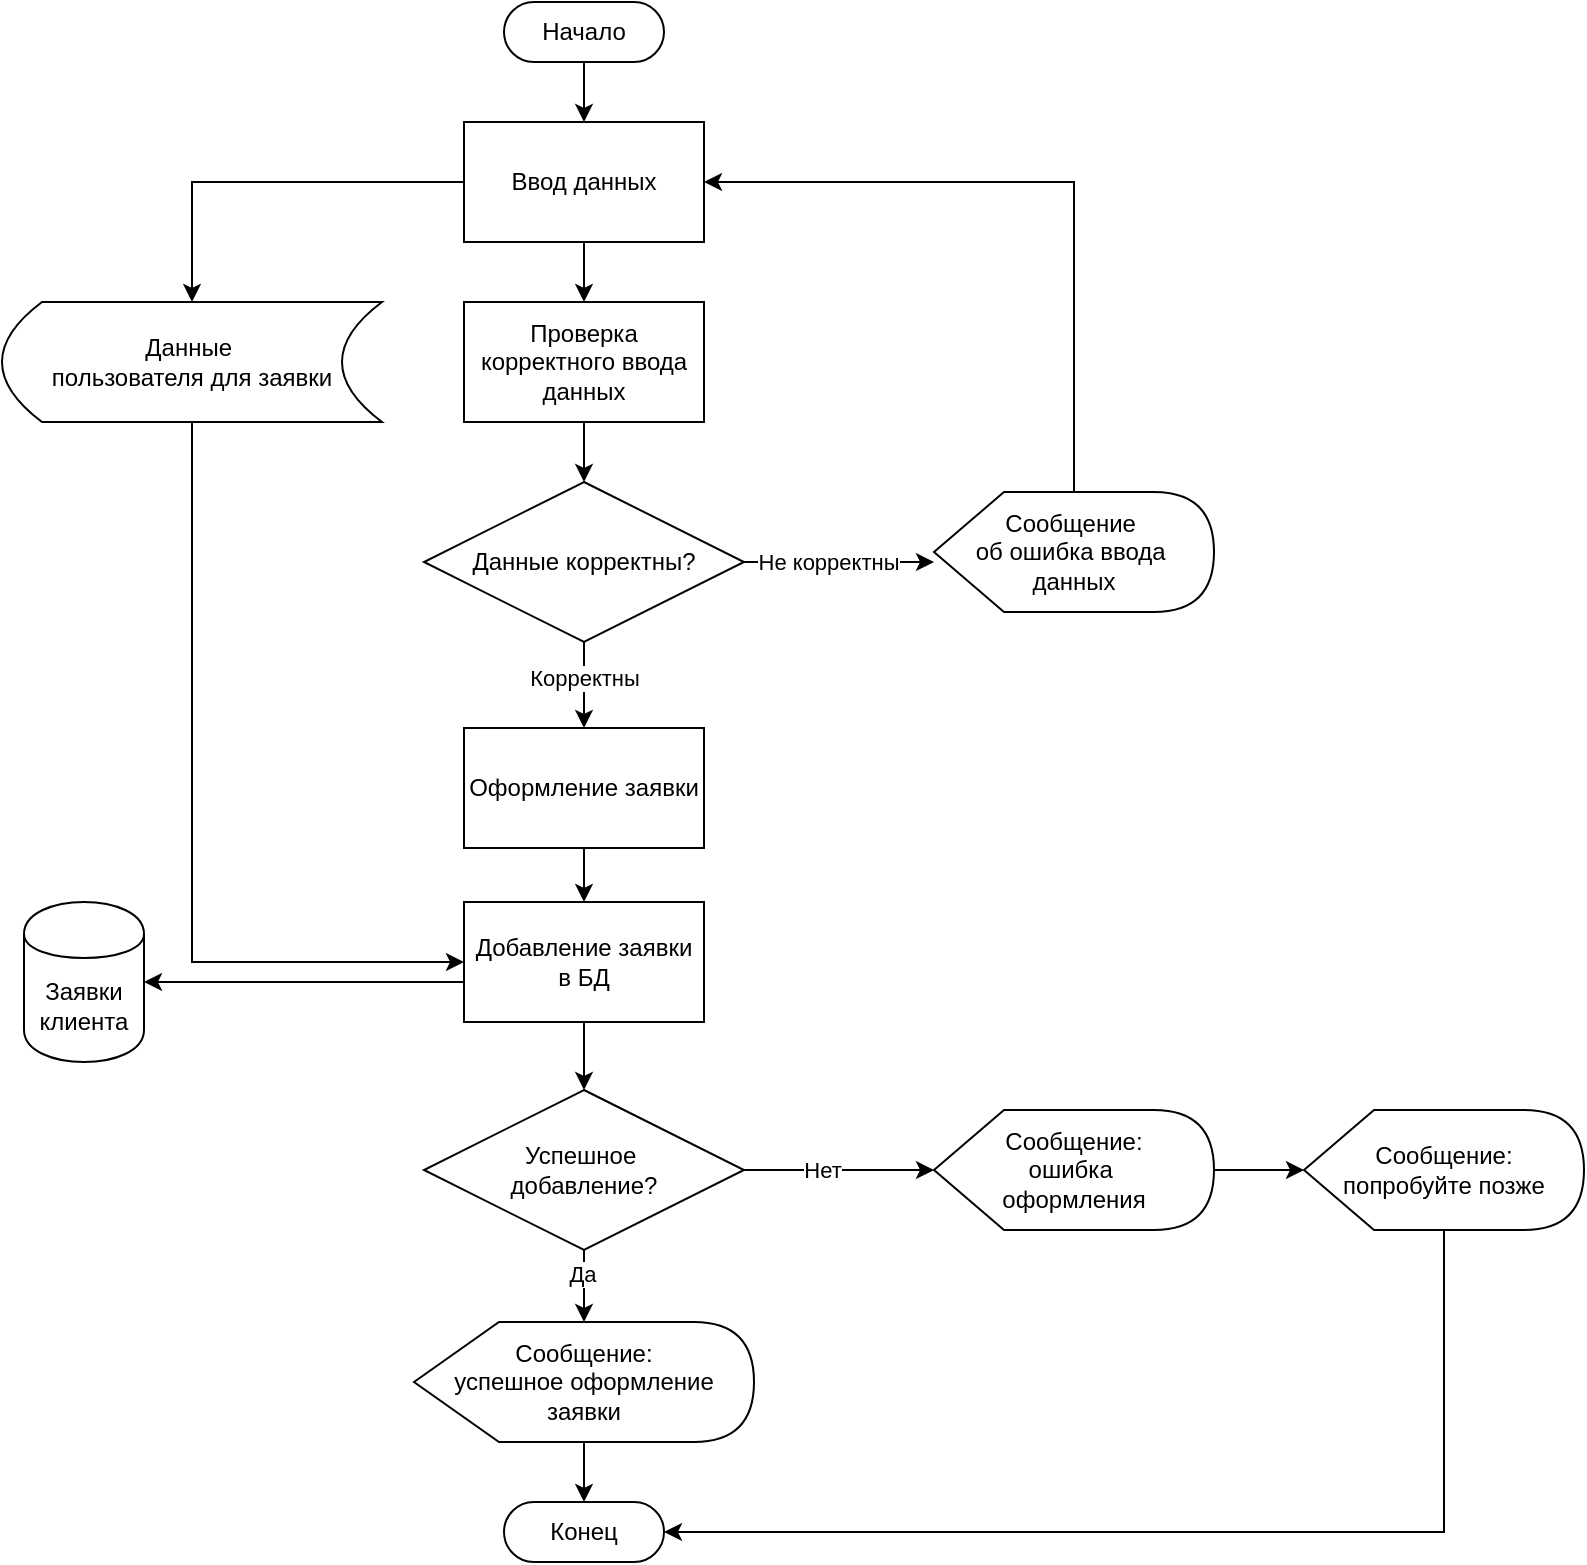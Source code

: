 <mxfile version="24.8.2">
  <diagram name="Страница — 1" id="sft6tpo7OoXAAiwgexQT">
    <mxGraphModel dx="1674" dy="774" grid="1" gridSize="10" guides="1" tooltips="1" connect="1" arrows="1" fold="1" page="1" pageScale="1" pageWidth="827" pageHeight="1169" math="0" shadow="0">
      <root>
        <mxCell id="0" />
        <mxCell id="1" parent="0" />
        <mxCell id="tlXy4rJ4yV1AO4izB7kP-3" style="edgeStyle=orthogonalEdgeStyle;rounded=0;orthogonalLoop=1;jettySize=auto;html=1;" edge="1" parent="1" source="tlXy4rJ4yV1AO4izB7kP-1" target="tlXy4rJ4yV1AO4izB7kP-2">
          <mxGeometry relative="1" as="geometry" />
        </mxCell>
        <mxCell id="tlXy4rJ4yV1AO4izB7kP-1" value="Начало" style="html=1;dashed=0;whiteSpace=wrap;shape=mxgraph.dfd.start" vertex="1" parent="1">
          <mxGeometry x="360" y="50" width="80" height="30" as="geometry" />
        </mxCell>
        <mxCell id="tlXy4rJ4yV1AO4izB7kP-17" style="edgeStyle=orthogonalEdgeStyle;rounded=0;orthogonalLoop=1;jettySize=auto;html=1;" edge="1" parent="1" source="tlXy4rJ4yV1AO4izB7kP-2" target="tlXy4rJ4yV1AO4izB7kP-6">
          <mxGeometry relative="1" as="geometry">
            <mxPoint x="400.0" y="200" as="targetPoint" />
          </mxGeometry>
        </mxCell>
        <mxCell id="tlXy4rJ4yV1AO4izB7kP-124" style="edgeStyle=orthogonalEdgeStyle;rounded=0;orthogonalLoop=1;jettySize=auto;html=1;" edge="1" parent="1" source="tlXy4rJ4yV1AO4izB7kP-2" target="tlXy4rJ4yV1AO4izB7kP-35">
          <mxGeometry relative="1" as="geometry" />
        </mxCell>
        <mxCell id="tlXy4rJ4yV1AO4izB7kP-2" value="&lt;div&gt;Ввод данных&lt;/div&gt;" style="rounded=0;whiteSpace=wrap;html=1;" vertex="1" parent="1">
          <mxGeometry x="340" y="110" width="120" height="60" as="geometry" />
        </mxCell>
        <mxCell id="tlXy4rJ4yV1AO4izB7kP-8" style="edgeStyle=orthogonalEdgeStyle;rounded=0;orthogonalLoop=1;jettySize=auto;html=1;" edge="1" parent="1" source="tlXy4rJ4yV1AO4izB7kP-6">
          <mxGeometry relative="1" as="geometry">
            <mxPoint x="400" y="290" as="targetPoint" />
          </mxGeometry>
        </mxCell>
        <mxCell id="tlXy4rJ4yV1AO4izB7kP-6" value="Проверка корректного ввода данных" style="rounded=0;whiteSpace=wrap;html=1;" vertex="1" parent="1">
          <mxGeometry x="340" y="200" width="120" height="60" as="geometry" />
        </mxCell>
        <mxCell id="tlXy4rJ4yV1AO4izB7kP-10" style="edgeStyle=orthogonalEdgeStyle;rounded=0;orthogonalLoop=1;jettySize=auto;html=1;" edge="1" parent="1" source="tlXy4rJ4yV1AO4izB7kP-9" target="tlXy4rJ4yV1AO4izB7kP-11">
          <mxGeometry relative="1" as="geometry">
            <mxPoint x="580" y="280" as="targetPoint" />
            <Array as="points">
              <mxPoint x="580" y="330" />
            </Array>
          </mxGeometry>
        </mxCell>
        <mxCell id="tlXy4rJ4yV1AO4izB7kP-14" value="Не корректны" style="edgeLabel;html=1;align=center;verticalAlign=middle;resizable=0;points=[];" vertex="1" connectable="0" parent="tlXy4rJ4yV1AO4izB7kP-10">
          <mxGeometry x="-0.316" relative="1" as="geometry">
            <mxPoint x="9" as="offset" />
          </mxGeometry>
        </mxCell>
        <mxCell id="tlXy4rJ4yV1AO4izB7kP-13" style="edgeStyle=orthogonalEdgeStyle;rounded=0;orthogonalLoop=1;jettySize=auto;html=1;" edge="1" parent="1" source="tlXy4rJ4yV1AO4izB7kP-9" target="tlXy4rJ4yV1AO4izB7kP-37">
          <mxGeometry relative="1" as="geometry">
            <mxPoint x="399.75" y="610" as="targetPoint" />
            <mxPoint x="399.75" y="580" as="sourcePoint" />
          </mxGeometry>
        </mxCell>
        <mxCell id="tlXy4rJ4yV1AO4izB7kP-15" value="Корректны" style="edgeLabel;html=1;align=center;verticalAlign=middle;resizable=0;points=[];" vertex="1" connectable="0" parent="tlXy4rJ4yV1AO4izB7kP-13">
          <mxGeometry x="-0.155" relative="1" as="geometry">
            <mxPoint as="offset" />
          </mxGeometry>
        </mxCell>
        <mxCell id="tlXy4rJ4yV1AO4izB7kP-9" value="Данные корректны?" style="rhombus;whiteSpace=wrap;html=1;" vertex="1" parent="1">
          <mxGeometry x="320" y="290" width="160" height="80" as="geometry" />
        </mxCell>
        <mxCell id="tlXy4rJ4yV1AO4izB7kP-32" style="edgeStyle=orthogonalEdgeStyle;rounded=0;orthogonalLoop=1;jettySize=auto;html=1;entryX=1;entryY=0.5;entryDx=0;entryDy=0;" edge="1" parent="1" source="tlXy4rJ4yV1AO4izB7kP-11" target="tlXy4rJ4yV1AO4izB7kP-2">
          <mxGeometry relative="1" as="geometry">
            <Array as="points">
              <mxPoint x="645" y="140" />
            </Array>
          </mxGeometry>
        </mxCell>
        <mxCell id="tlXy4rJ4yV1AO4izB7kP-11" value="&lt;div&gt;Сообщение&amp;nbsp;&lt;/div&gt;&lt;div&gt;об ошибка ввода&amp;nbsp;&lt;/div&gt;&lt;div&gt;данных&lt;/div&gt;" style="shape=display;whiteSpace=wrap;html=1;" vertex="1" parent="1">
          <mxGeometry x="575" y="295" width="140" height="60" as="geometry" />
        </mxCell>
        <mxCell id="tlXy4rJ4yV1AO4izB7kP-129" style="edgeStyle=orthogonalEdgeStyle;rounded=0;orthogonalLoop=1;jettySize=auto;html=1;" edge="1" parent="1" source="tlXy4rJ4yV1AO4izB7kP-35" target="tlXy4rJ4yV1AO4izB7kP-126">
          <mxGeometry relative="1" as="geometry">
            <Array as="points">
              <mxPoint x="204" y="530" />
            </Array>
          </mxGeometry>
        </mxCell>
        <mxCell id="tlXy4rJ4yV1AO4izB7kP-35" value="&lt;div&gt;Данные&amp;nbsp;&lt;/div&gt;&lt;div&gt;пользователя для заявки&lt;br&gt;&lt;/div&gt;" style="shape=dataStorage;whiteSpace=wrap;html=1;fixedSize=1;" vertex="1" parent="1">
          <mxGeometry x="109" y="200" width="190" height="60" as="geometry" />
        </mxCell>
        <mxCell id="tlXy4rJ4yV1AO4izB7kP-125" style="edgeStyle=orthogonalEdgeStyle;rounded=0;orthogonalLoop=1;jettySize=auto;html=1;" edge="1" parent="1" source="tlXy4rJ4yV1AO4izB7kP-37">
          <mxGeometry relative="1" as="geometry">
            <mxPoint x="400" y="500" as="targetPoint" />
          </mxGeometry>
        </mxCell>
        <mxCell id="tlXy4rJ4yV1AO4izB7kP-37" value="Оформление заявки" style="rounded=0;whiteSpace=wrap;html=1;" vertex="1" parent="1">
          <mxGeometry x="340" y="413" width="120" height="60" as="geometry" />
        </mxCell>
        <mxCell id="tlXy4rJ4yV1AO4izB7kP-46" style="edgeStyle=orthogonalEdgeStyle;rounded=0;orthogonalLoop=1;jettySize=auto;html=1;" edge="1" parent="1" source="tlXy4rJ4yV1AO4izB7kP-44" target="tlXy4rJ4yV1AO4izB7kP-47">
          <mxGeometry relative="1" as="geometry">
            <mxPoint x="600" y="827" as="targetPoint" />
          </mxGeometry>
        </mxCell>
        <mxCell id="tlXy4rJ4yV1AO4izB7kP-62" value="Нет" style="edgeLabel;html=1;align=center;verticalAlign=middle;resizable=0;points=[];" vertex="1" connectable="0" parent="tlXy4rJ4yV1AO4izB7kP-46">
          <mxGeometry x="-0.504" y="2" relative="1" as="geometry">
            <mxPoint x="15" y="2" as="offset" />
          </mxGeometry>
        </mxCell>
        <mxCell id="tlXy4rJ4yV1AO4izB7kP-63" style="edgeStyle=orthogonalEdgeStyle;rounded=0;orthogonalLoop=1;jettySize=auto;html=1;" edge="1" parent="1" source="tlXy4rJ4yV1AO4izB7kP-44">
          <mxGeometry relative="1" as="geometry">
            <mxPoint x="400" y="710" as="targetPoint" />
          </mxGeometry>
        </mxCell>
        <mxCell id="tlXy4rJ4yV1AO4izB7kP-65" value="Да" style="edgeLabel;html=1;align=center;verticalAlign=middle;resizable=0;points=[];" vertex="1" connectable="0" parent="tlXy4rJ4yV1AO4izB7kP-63">
          <mxGeometry x="-0.373" y="-1" relative="1" as="geometry">
            <mxPoint as="offset" />
          </mxGeometry>
        </mxCell>
        <mxCell id="tlXy4rJ4yV1AO4izB7kP-44" value="&lt;div&gt;Успешное&amp;nbsp;&lt;/div&gt;&lt;div&gt;добавление?&lt;/div&gt;" style="rhombus;whiteSpace=wrap;html=1;" vertex="1" parent="1">
          <mxGeometry x="320" y="594" width="160" height="80" as="geometry" />
        </mxCell>
        <mxCell id="tlXy4rJ4yV1AO4izB7kP-48" style="edgeStyle=orthogonalEdgeStyle;rounded=0;orthogonalLoop=1;jettySize=auto;html=1;" edge="1" parent="1" source="tlXy4rJ4yV1AO4izB7kP-47" target="tlXy4rJ4yV1AO4izB7kP-50">
          <mxGeometry relative="1" as="geometry">
            <mxPoint x="570" y="657" as="targetPoint" />
          </mxGeometry>
        </mxCell>
        <mxCell id="tlXy4rJ4yV1AO4izB7kP-47" value="&lt;div&gt;Сообщение:&lt;/div&gt;&lt;div&gt;ошибка&amp;nbsp;&lt;/div&gt;&lt;div&gt;оформления&lt;/div&gt;" style="shape=display;whiteSpace=wrap;html=1;" vertex="1" parent="1">
          <mxGeometry x="575" y="604" width="140" height="60" as="geometry" />
        </mxCell>
        <mxCell id="tlXy4rJ4yV1AO4izB7kP-135" style="edgeStyle=orthogonalEdgeStyle;rounded=0;orthogonalLoop=1;jettySize=auto;html=1;" edge="1" parent="1" source="tlXy4rJ4yV1AO4izB7kP-50" target="tlXy4rJ4yV1AO4izB7kP-86">
          <mxGeometry relative="1" as="geometry">
            <Array as="points">
              <mxPoint x="830" y="815" />
            </Array>
          </mxGeometry>
        </mxCell>
        <mxCell id="tlXy4rJ4yV1AO4izB7kP-50" value="&lt;div&gt;Сообщение:&lt;/div&gt;попробуйте позже" style="shape=display;whiteSpace=wrap;html=1;" vertex="1" parent="1">
          <mxGeometry x="760" y="604" width="140" height="60" as="geometry" />
        </mxCell>
        <mxCell id="tlXy4rJ4yV1AO4izB7kP-86" value="Конец" style="html=1;dashed=0;whiteSpace=wrap;shape=mxgraph.dfd.start" vertex="1" parent="1">
          <mxGeometry x="360" y="800" width="80" height="30" as="geometry" />
        </mxCell>
        <mxCell id="tlXy4rJ4yV1AO4izB7kP-128" style="edgeStyle=orthogonalEdgeStyle;rounded=0;orthogonalLoop=1;jettySize=auto;html=1;" edge="1" parent="1" source="tlXy4rJ4yV1AO4izB7kP-126" target="tlXy4rJ4yV1AO4izB7kP-127">
          <mxGeometry relative="1" as="geometry">
            <Array as="points">
              <mxPoint x="200" y="540" />
              <mxPoint x="200" y="540" />
            </Array>
          </mxGeometry>
        </mxCell>
        <mxCell id="tlXy4rJ4yV1AO4izB7kP-130" value="" style="edgeStyle=orthogonalEdgeStyle;rounded=0;orthogonalLoop=1;jettySize=auto;html=1;" edge="1" parent="1" source="tlXy4rJ4yV1AO4izB7kP-126" target="tlXy4rJ4yV1AO4izB7kP-44">
          <mxGeometry relative="1" as="geometry" />
        </mxCell>
        <mxCell id="tlXy4rJ4yV1AO4izB7kP-126" value="Добавление заявки в БД" style="whiteSpace=wrap;html=1;" vertex="1" parent="1">
          <mxGeometry x="340" y="500" width="120" height="60" as="geometry" />
        </mxCell>
        <mxCell id="tlXy4rJ4yV1AO4izB7kP-127" value="&lt;div&gt;Заявки&lt;/div&gt;&lt;div&gt;клиента&lt;br&gt;&lt;/div&gt;" style="shape=cylinder;whiteSpace=wrap;html=1;boundedLbl=1;backgroundOutline=1;" vertex="1" parent="1">
          <mxGeometry x="120" y="500" width="60" height="80" as="geometry" />
        </mxCell>
        <mxCell id="tlXy4rJ4yV1AO4izB7kP-134" value="" style="edgeStyle=orthogonalEdgeStyle;rounded=0;orthogonalLoop=1;jettySize=auto;html=1;" edge="1" parent="1" source="tlXy4rJ4yV1AO4izB7kP-133" target="tlXy4rJ4yV1AO4izB7kP-86">
          <mxGeometry relative="1" as="geometry" />
        </mxCell>
        <mxCell id="tlXy4rJ4yV1AO4izB7kP-133" value="&lt;div&gt;Сообщение:&lt;/div&gt;успешное оформление заявки" style="shape=display;whiteSpace=wrap;html=1;" vertex="1" parent="1">
          <mxGeometry x="315" y="710" width="170" height="60" as="geometry" />
        </mxCell>
      </root>
    </mxGraphModel>
  </diagram>
</mxfile>
